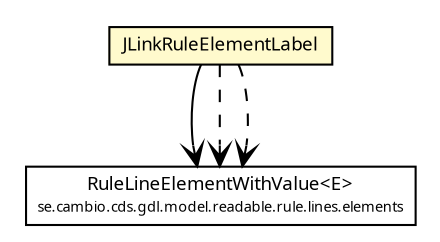 #!/usr/local/bin/dot
#
# Class diagram 
# Generated by UMLGraph version R5_6 (http://www.umlgraph.org/)
#

digraph G {
	edge [fontname="Trebuchet MS",fontsize=10,labelfontname="Trebuchet MS",labelfontsize=10];
	node [fontname="Trebuchet MS",fontsize=10,shape=plaintext];
	nodesep=0.25;
	ranksep=0.5;
	// se.cambio.cds.gdl.model.readable.rule.lines.elements.RuleLineElementWithValue<E>
	c244478 [label=<<table title="se.cambio.cds.gdl.model.readable.rule.lines.elements.RuleLineElementWithValue" border="0" cellborder="1" cellspacing="0" cellpadding="2" port="p" href="../../../model/readable/rule/lines/elements/RuleLineElementWithValue.html">
		<tr><td><table border="0" cellspacing="0" cellpadding="1">
<tr><td align="center" balign="center"><font face="Trebuchet MS"> RuleLineElementWithValue&lt;E&gt; </font></td></tr>
<tr><td align="center" balign="center"><font face="Trebuchet MS" point-size="7.0"> se.cambio.cds.gdl.model.readable.rule.lines.elements </font></td></tr>
		</table></td></tr>
		</table>>, URL="../../../model/readable/rule/lines/elements/RuleLineElementWithValue.html", fontname="Trebuchet MS", fontcolor="black", fontsize=9.0];
	// se.cambio.cds.gdl.editor.view.labels.JLinkRuleElementLabel
	c244662 [label=<<table title="se.cambio.cds.gdl.editor.view.labels.JLinkRuleElementLabel" border="0" cellborder="1" cellspacing="0" cellpadding="2" port="p" bgcolor="lemonChiffon" href="./JLinkRuleElementLabel.html">
		<tr><td><table border="0" cellspacing="0" cellpadding="1">
<tr><td align="center" balign="center"><font face="Trebuchet MS"> JLinkRuleElementLabel </font></td></tr>
		</table></td></tr>
		</table>>, URL="./JLinkRuleElementLabel.html", fontname="Trebuchet MS", fontcolor="black", fontsize=9.0];
	// se.cambio.cds.gdl.editor.view.labels.JLinkRuleElementLabel NAVASSOC se.cambio.cds.gdl.model.readable.rule.lines.elements.RuleLineElementWithValue<E>
	c244662:p -> c244478:p [taillabel="", label="", headlabel="", fontname="Trebuchet MS", fontcolor="black", fontsize=10.0, color="black", arrowhead=open];
	// se.cambio.cds.gdl.editor.view.labels.JLinkRuleElementLabel DEPEND se.cambio.cds.gdl.model.readable.rule.lines.elements.RuleLineElementWithValue<E>
	c244662:p -> c244478:p [taillabel="", label="", headlabel="", fontname="Trebuchet MS", fontcolor="black", fontsize=10.0, color="black", arrowhead=open, style=dashed];
	// se.cambio.cds.gdl.editor.view.labels.JLinkRuleElementLabel DEPEND se.cambio.cds.gdl.model.readable.rule.lines.elements.RuleLineElementWithValue<E>
	c244662:p -> c244478:p [taillabel="", label="", headlabel="", fontname="Trebuchet MS", fontcolor="black", fontsize=10.0, color="black", arrowhead=open, style=dashed];
}

